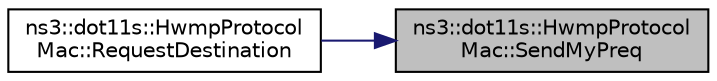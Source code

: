 digraph "ns3::dot11s::HwmpProtocolMac::SendMyPreq"
{
 // LATEX_PDF_SIZE
  edge [fontname="Helvetica",fontsize="10",labelfontname="Helvetica",labelfontsize="10"];
  node [fontname="Helvetica",fontsize="10",shape=record];
  rankdir="RL";
  Node1 [label="ns3::dot11s::HwmpProtocol\lMac::SendMyPreq",height=0.2,width=0.4,color="black", fillcolor="grey75", style="filled", fontcolor="black",tooltip="Sends one PREQ when PreqMinInterval after last PREQ expires (if any PREQ exists in rhe queue)"];
  Node1 -> Node2 [dir="back",color="midnightblue",fontsize="10",style="solid",fontname="Helvetica"];
  Node2 [label="ns3::dot11s::HwmpProtocol\lMac::RequestDestination",height=0.2,width=0.4,color="black", fillcolor="white", style="filled",URL="$classns3_1_1dot11s_1_1_hwmp_protocol_mac.html#af76aa30e2860d6b655f8db5e4408908b",tooltip="Request a destination."];
}
